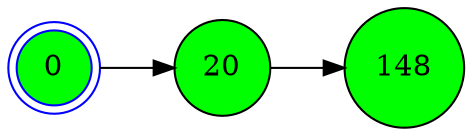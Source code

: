 digraph BlockchainTree {
    rankdir=LR;
    node [shape=circle, style=filled, fontcolor=black];

    0 [fillcolor=green];
    0 [shape=doublecircle, color=blue];
    20 [fillcolor=green];
    0 -> 20;
    148 [fillcolor=green];
    20 -> 148;
}
